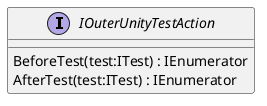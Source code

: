 @startuml
interface IOuterUnityTestAction {
    BeforeTest(test:ITest) : IEnumerator
    AfterTest(test:ITest) : IEnumerator
}
@enduml
